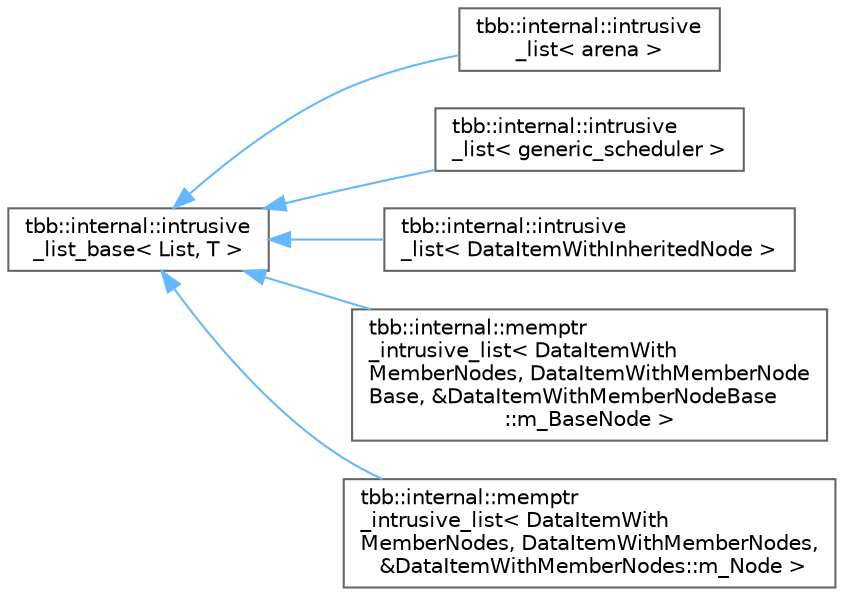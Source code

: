 digraph "类继承关系图"
{
 // LATEX_PDF_SIZE
  bgcolor="transparent";
  edge [fontname=Helvetica,fontsize=10,labelfontname=Helvetica,labelfontsize=10];
  node [fontname=Helvetica,fontsize=10,shape=box,height=0.2,width=0.4];
  rankdir="LR";
  Node0 [id="Node000000",label="tbb::internal::intrusive\l_list_base\< List, T \>",height=0.2,width=0.4,color="grey40", fillcolor="white", style="filled",URL="$classtbb_1_1internal_1_1intrusive__list__base.html",tooltip="List of element of type T, where T is derived from intrusive_list_node"];
  Node0 -> Node1 [id="edge7101_Node000000_Node000001",dir="back",color="steelblue1",style="solid",tooltip=" "];
  Node1 [id="Node000001",label="tbb::internal::intrusive\l_list\< arena \>",height=0.2,width=0.4,color="grey40", fillcolor="white", style="filled",URL="$classtbb_1_1internal_1_1intrusive__list.html",tooltip=" "];
  Node0 -> Node2 [id="edge7102_Node000000_Node000002",dir="back",color="steelblue1",style="solid",tooltip=" "];
  Node2 [id="Node000002",label="tbb::internal::intrusive\l_list\< generic_scheduler \>",height=0.2,width=0.4,color="grey40", fillcolor="white", style="filled",URL="$classtbb_1_1internal_1_1intrusive__list.html",tooltip=" "];
  Node0 -> Node3 [id="edge7103_Node000000_Node000003",dir="back",color="steelblue1",style="solid",tooltip=" "];
  Node3 [id="Node000003",label="tbb::internal::intrusive\l_list\< DataItemWithInheritedNode \>",height=0.2,width=0.4,color="grey40", fillcolor="white", style="filled",URL="$classtbb_1_1internal_1_1intrusive__list.html",tooltip=" "];
  Node0 -> Node4 [id="edge7104_Node000000_Node000004",dir="back",color="steelblue1",style="solid",tooltip=" "];
  Node4 [id="Node000004",label="tbb::internal::memptr\l_intrusive_list\< DataItemWith\lMemberNodes, DataItemWithMemberNode\lBase, &DataItemWithMemberNodeBase\l::m_BaseNode \>",height=0.2,width=0.4,color="grey40", fillcolor="white", style="filled",URL="$classtbb_1_1internal_1_1memptr__intrusive__list.html",tooltip=" "];
  Node0 -> Node5 [id="edge7105_Node000000_Node000005",dir="back",color="steelblue1",style="solid",tooltip=" "];
  Node5 [id="Node000005",label="tbb::internal::memptr\l_intrusive_list\< DataItemWith\lMemberNodes, DataItemWithMemberNodes,\l &DataItemWithMemberNodes::m_Node \>",height=0.2,width=0.4,color="grey40", fillcolor="white", style="filled",URL="$classtbb_1_1internal_1_1memptr__intrusive__list.html",tooltip=" "];
}
